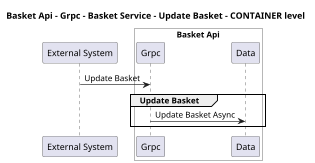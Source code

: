 @startuml
skinparam dpi 60

title Basket Api - Grpc - Basket Service - Update Basket - CONTAINER level

participant "External System" as C4InterFlow.SoftwareSystems.ExternalSystem

box "Basket Api" #White

    participant "Grpc" as dotnet.eShop.Architecture.SoftwareSystems.BasketApi.Containers.Grpc
    participant "Data" as dotnet.eShop.Architecture.SoftwareSystems.BasketApi.Containers.Data
end box


C4InterFlow.SoftwareSystems.ExternalSystem -> dotnet.eShop.Architecture.SoftwareSystems.BasketApi.Containers.Grpc : Update Basket
group Update Basket
dotnet.eShop.Architecture.SoftwareSystems.BasketApi.Containers.Grpc -> dotnet.eShop.Architecture.SoftwareSystems.BasketApi.Containers.Data : Update Basket Async
end


@enduml
